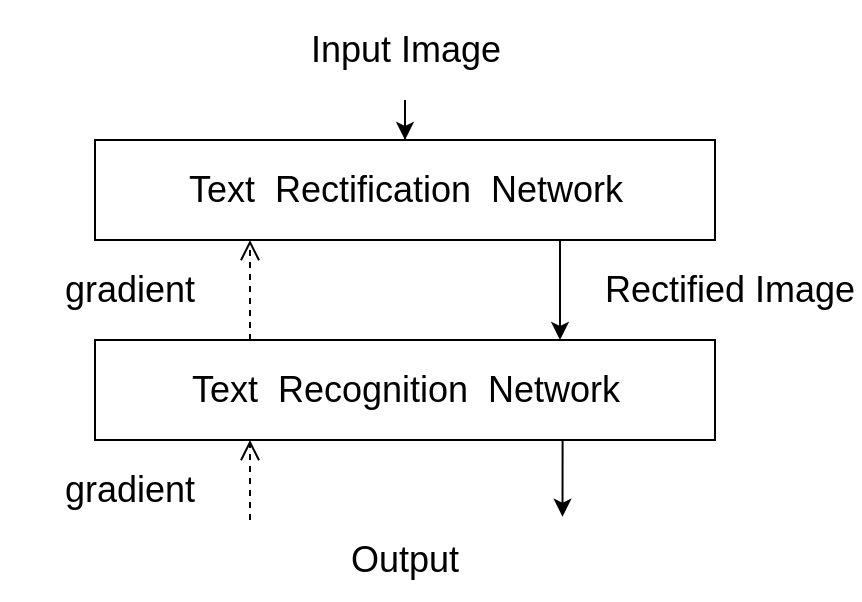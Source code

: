 <mxfile version="21.3.0" type="github">
  <diagram id="H7qIi_OW2o1-ohgQtPF5" name="第 1 页">
    <mxGraphModel dx="1235" dy="571" grid="1" gridSize="10" guides="1" tooltips="1" connect="1" arrows="1" fold="1" page="1" pageScale="1" pageWidth="827" pageHeight="1169" math="0" shadow="0">
      <root>
        <mxCell id="0" />
        <mxCell id="1" parent="0" />
        <mxCell id="xV0khi6UBd_G9lYWXxbA-5" value="" style="edgeStyle=orthogonalEdgeStyle;rounded=0;orthogonalLoop=1;jettySize=auto;html=1;" edge="1" parent="1" source="UoIXUU_9wwTeBnw_Fink-1" target="xV0khi6UBd_G9lYWXxbA-4">
          <mxGeometry relative="1" as="geometry" />
        </mxCell>
        <mxCell id="UoIXUU_9wwTeBnw_Fink-1" value="&lt;font style=&quot;font-size: 18px;&quot;&gt;Input Image&lt;/font&gt;" style="text;html=1;strokeColor=none;fillColor=none;align=center;verticalAlign=middle;whiteSpace=wrap;rounded=0;" parent="1" vertex="1">
          <mxGeometry x="307.5" y="350" width="130" height="50" as="geometry" />
        </mxCell>
        <mxCell id="UoIXUU_9wwTeBnw_Fink-8" value="" style="html=1;verticalAlign=bottom;endArrow=open;dashed=1;endSize=8;rounded=0;fontSize=18;exitX=0.25;exitY=0;exitDx=0;exitDy=0;entryX=0.25;entryY=1;entryDx=0;entryDy=0;" parent="1" edge="1" target="xV0khi6UBd_G9lYWXxbA-4" source="xV0khi6UBd_G9lYWXxbA-12">
          <mxGeometry relative="1" as="geometry">
            <mxPoint x="331.25" y="540" as="sourcePoint" />
            <mxPoint x="380" y="240" as="targetPoint" />
          </mxGeometry>
        </mxCell>
        <mxCell id="UoIXUU_9wwTeBnw_Fink-12" value="Output" style="text;html=1;strokeColor=none;fillColor=none;align=center;verticalAlign=middle;whiteSpace=wrap;rounded=0;fontSize=18;" parent="1" vertex="1">
          <mxGeometry x="241.25" y="610" width="262.5" height="40" as="geometry" />
        </mxCell>
        <mxCell id="k2QbmRM9aS8AjSS8weyS-1" value="" style="html=1;verticalAlign=bottom;endArrow=open;dashed=1;endSize=8;rounded=0;fontSize=18;entryX=0.25;entryY=1;entryDx=0;entryDy=0;" parent="1" edge="1" target="xV0khi6UBd_G9lYWXxbA-12">
          <mxGeometry relative="1" as="geometry">
            <mxPoint x="295" y="610" as="sourcePoint" />
            <mxPoint x="331.25" y="610" as="targetPoint" />
          </mxGeometry>
        </mxCell>
        <mxCell id="xV0khi6UBd_G9lYWXxbA-9" style="edgeStyle=orthogonalEdgeStyle;rounded=0;orthogonalLoop=1;jettySize=auto;html=1;exitX=0.75;exitY=1;exitDx=0;exitDy=0;entryX=0.8;entryY=-0.041;entryDx=0;entryDy=0;entryPerimeter=0;" edge="1" parent="1" source="xV0khi6UBd_G9lYWXxbA-12" target="UoIXUU_9wwTeBnw_Fink-12">
          <mxGeometry relative="1" as="geometry">
            <mxPoint x="413.75" y="610" as="sourcePoint" />
          </mxGeometry>
        </mxCell>
        <mxCell id="xV0khi6UBd_G9lYWXxbA-6" style="edgeStyle=orthogonalEdgeStyle;rounded=0;orthogonalLoop=1;jettySize=auto;html=1;exitX=0.75;exitY=1;exitDx=0;exitDy=0;entryX=0.75;entryY=0;entryDx=0;entryDy=0;" edge="1" parent="1" source="xV0khi6UBd_G9lYWXxbA-4" target="xV0khi6UBd_G9lYWXxbA-12">
          <mxGeometry relative="1" as="geometry">
            <mxPoint x="413.75" y="540" as="targetPoint" />
          </mxGeometry>
        </mxCell>
        <mxCell id="xV0khi6UBd_G9lYWXxbA-4" value="Text&amp;nbsp; Rectification&amp;nbsp; Network" style="whiteSpace=wrap;html=1;fontSize=18;" vertex="1" parent="1">
          <mxGeometry x="217.5" y="420" width="310" height="50" as="geometry" />
        </mxCell>
        <mxCell id="xV0khi6UBd_G9lYWXxbA-7" value="&lt;font style=&quot;font-size: 18px;&quot;&gt;Rectified Image&lt;/font&gt;" style="text;html=1;strokeColor=none;fillColor=none;align=center;verticalAlign=middle;whiteSpace=wrap;rounded=0;" vertex="1" parent="1">
          <mxGeometry x="470" y="470" width="130" height="50" as="geometry" />
        </mxCell>
        <mxCell id="xV0khi6UBd_G9lYWXxbA-8" value="&lt;font style=&quot;font-size: 18px;&quot;&gt;gradient&lt;/font&gt;" style="text;html=1;strokeColor=none;fillColor=none;align=center;verticalAlign=middle;whiteSpace=wrap;rounded=0;" vertex="1" parent="1">
          <mxGeometry x="170" y="470" width="130" height="50" as="geometry" />
        </mxCell>
        <mxCell id="xV0khi6UBd_G9lYWXxbA-12" value="Text&amp;nbsp; Recognition&amp;nbsp; Network" style="whiteSpace=wrap;html=1;fontSize=18;" vertex="1" parent="1">
          <mxGeometry x="217.5" y="520" width="310" height="50" as="geometry" />
        </mxCell>
        <mxCell id="xV0khi6UBd_G9lYWXxbA-13" value="&lt;font style=&quot;font-size: 18px;&quot;&gt;gradient&lt;/font&gt;" style="text;html=1;strokeColor=none;fillColor=none;align=center;verticalAlign=middle;whiteSpace=wrap;rounded=0;" vertex="1" parent="1">
          <mxGeometry x="170" y="570" width="130" height="50" as="geometry" />
        </mxCell>
      </root>
    </mxGraphModel>
  </diagram>
</mxfile>
